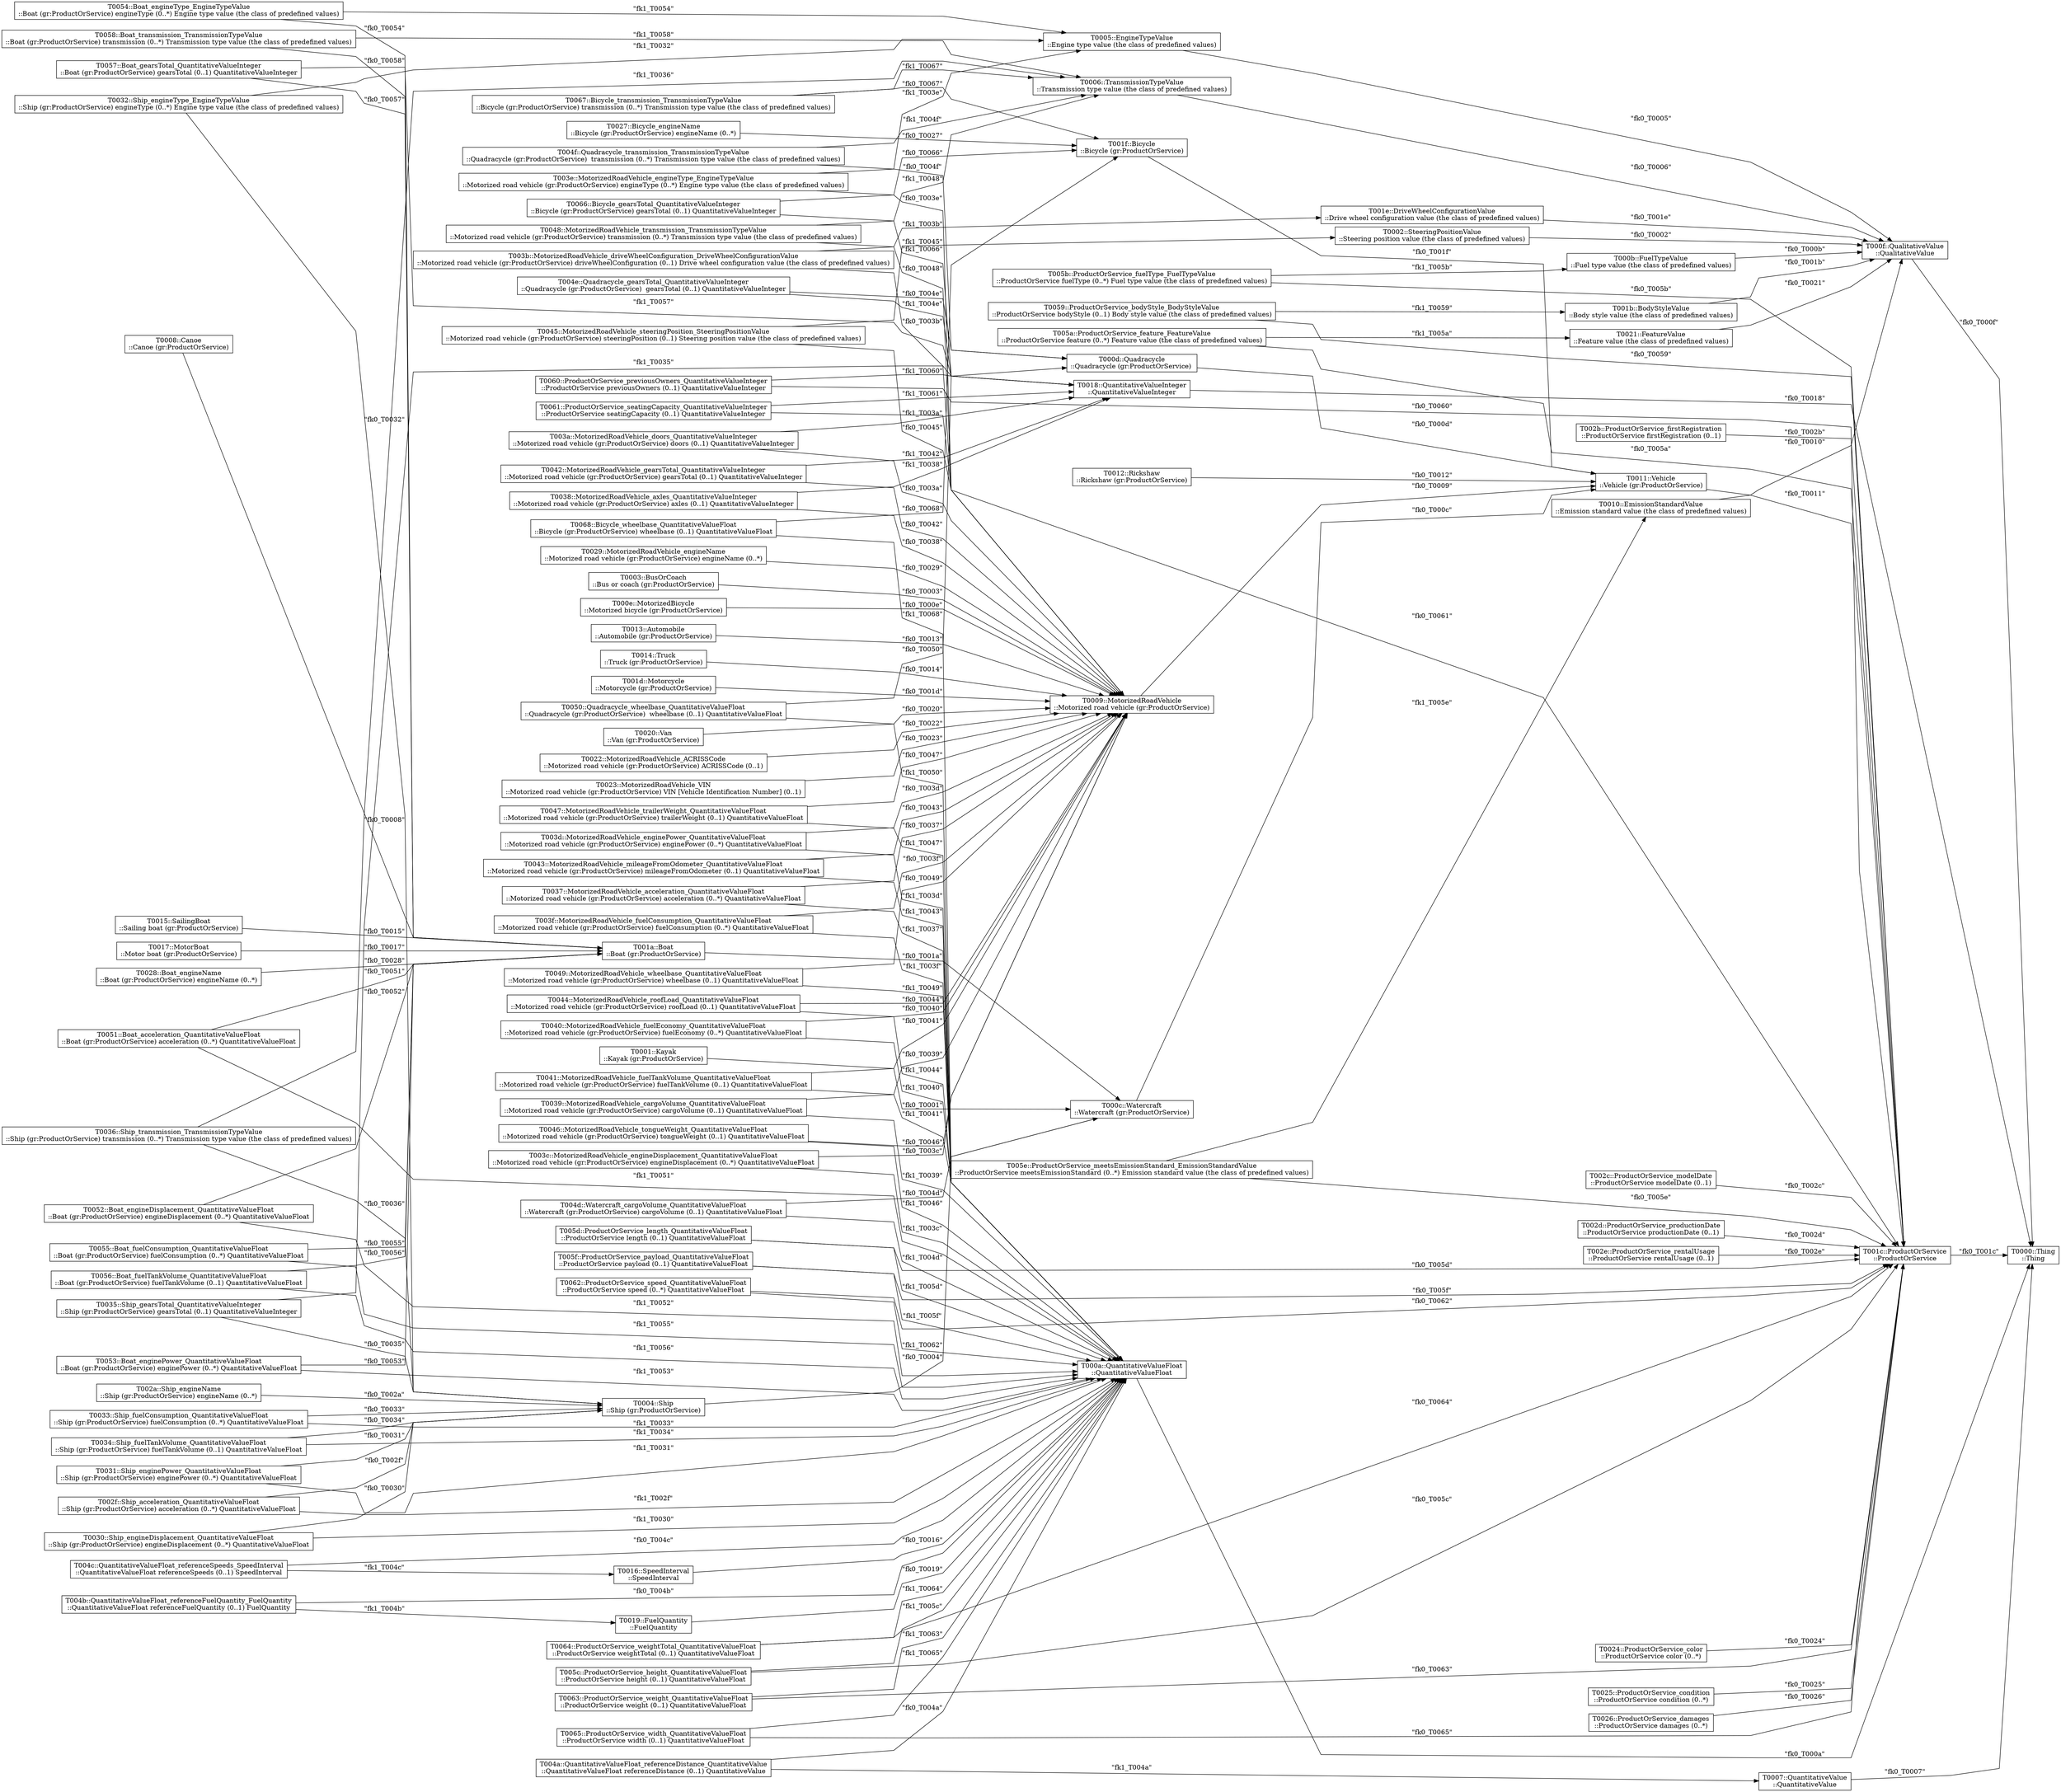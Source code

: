 strict digraph G {
  splines=polyline;
  rankdir=LR;
  T0000 [ label="T0000::Thing
::Thing" shape="box" ];
  T0001 [ label="T0001::Kayak
::Kayak (gr:ProductOrService)" shape="box" ];
  T000c [ label="T000c::Watercraft
::Watercraft (gr:ProductOrService)" shape="box" ];
  T0002 [ label="T0002::SteeringPositionValue
::Steering position value (the class of predefined values)" shape="box" ];
  T000f [ label="T000f::QualitativeValue
::QualitativeValue" shape="box" ];
  T0003 [ label="T0003::BusOrCoach
::Bus or coach (gr:ProductOrService)" shape="box" ];
  T0009 [ label="T0009::MotorizedRoadVehicle
::Motorized road vehicle (gr:ProductOrService)" shape="box" ];
  T0004 [ label="T0004::Ship
::Ship (gr:ProductOrService)" shape="box" ];
  T0005 [ label="T0005::EngineTypeValue
::Engine type value (the class of predefined values)" shape="box" ];
  T0006 [ label="T0006::TransmissionTypeValue
::Transmission type value (the class of predefined values)" shape="box" ];
  T0007 [ label="T0007::QuantitativeValue
::QuantitativeValue" shape="box" ];
  T0008 [ label="T0008::Canoe
::Canoe (gr:ProductOrService)" shape="box" ];
  T001a [ label="T001a::Boat
::Boat (gr:ProductOrService)" shape="box" ];
  T0011 [ label="T0011::Vehicle
::Vehicle (gr:ProductOrService)" shape="box" ];
  T000a [ label="T000a::QuantitativeValueFloat
::QuantitativeValueFloat" shape="box" ];
  T000b [ label="T000b::FuelTypeValue
::Fuel type value (the class of predefined values)" shape="box" ];
  T000d [ label="T000d::Quadracycle
::Quadracycle (gr:ProductOrService) " shape="box" ];
  T000e [ label="T000e::MotorizedBicycle
::Motorized bicycle (gr:ProductOrService)" shape="box" ];
  T0010 [ label="T0010::EmissionStandardValue
::Emission standard value (the class of predefined values)" shape="box" ];
  T001c [ label="T001c::ProductOrService
::ProductOrService" shape="box" ];
  T0012 [ label="T0012::Rickshaw
::Rickshaw (gr:ProductOrService)" shape="box" ];
  T0013 [ label="T0013::Automobile
::Automobile (gr:ProductOrService)" shape="box" ];
  T0014 [ label="T0014::Truck
::Truck (gr:ProductOrService)" shape="box" ];
  T0015 [ label="T0015::SailingBoat
::Sailing boat (gr:ProductOrService)" shape="box" ];
  T0016 [ label="T0016::SpeedInterval
::SpeedInterval" shape="box" ];
  T0017 [ label="T0017::MotorBoat
::Motor boat (gr:ProductOrService)" shape="box" ];
  T0018 [ label="T0018::QuantitativeValueInteger
::QuantitativeValueInteger" shape="box" ];
  T0019 [ label="T0019::FuelQuantity
::FuelQuantity" shape="box" ];
  T001b [ label="T001b::BodyStyleValue
::Body style value (the class of predefined values)" shape="box" ];
  T001d [ label="T001d::Motorcycle
::Motorcycle (gr:ProductOrService)" shape="box" ];
  T001e [ label="T001e::DriveWheelConfigurationValue
::Drive wheel configuration value (the class of predefined values)" shape="box" ];
  T001f [ label="T001f::Bicycle
::Bicycle (gr:ProductOrService)" shape="box" ];
  T0020 [ label="T0020::Van
::Van (gr:ProductOrService)" shape="box" ];
  T0021 [ label="T0021::FeatureValue
::Feature value (the class of predefined values)" shape="box" ];
  T0022 [ label="T0022::MotorizedRoadVehicle_ACRISSCode
::Motorized road vehicle (gr:ProductOrService) ACRISSCode (0..1)" shape="box" ];
  T0023 [ label="T0023::MotorizedRoadVehicle_VIN
::Motorized road vehicle (gr:ProductOrService) VIN [Vehicle Identification Number] (0..1)" shape="box" ];
  T0024 [ label="T0024::ProductOrService_color
::ProductOrService color (0..*)" shape="box" ];
  T0025 [ label="T0025::ProductOrService_condition
::ProductOrService condition (0..*)" shape="box" ];
  T0026 [ label="T0026::ProductOrService_damages
::ProductOrService damages (0..*)" shape="box" ];
  T0027 [ label="T0027::Bicycle_engineName
::Bicycle (gr:ProductOrService) engineName (0..*)" shape="box" ];
  T0028 [ label="T0028::Boat_engineName
::Boat (gr:ProductOrService) engineName (0..*)" shape="box" ];
  T0029 [ label="T0029::MotorizedRoadVehicle_engineName
::Motorized road vehicle (gr:ProductOrService) engineName (0..*)" shape="box" ];
  T002a [ label="T002a::Ship_engineName
::Ship (gr:ProductOrService) engineName (0..*)" shape="box" ];
  T002b [ label="T002b::ProductOrService_firstRegistration
::ProductOrService firstRegistration (0..1)" shape="box" ];
  T002c [ label="T002c::ProductOrService_modelDate
::ProductOrService modelDate (0..1)" shape="box" ];
  T002d [ label="T002d::ProductOrService_productionDate
::ProductOrService productionDate (0..1)" shape="box" ];
  T002e [ label="T002e::ProductOrService_rentalUsage
::ProductOrService rentalUsage (0..1)" shape="box" ];
  T002f [ label="T002f::Ship_acceleration_QuantitativeValueFloat
::Ship (gr:ProductOrService) acceleration (0..*) QuantitativeValueFloat" shape="box" ];
  T0030 [ label="T0030::Ship_engineDisplacement_QuantitativeValueFloat
::Ship (gr:ProductOrService) engineDisplacement (0..*) QuantitativeValueFloat" shape="box" ];
  T0031 [ label="T0031::Ship_enginePower_QuantitativeValueFloat
::Ship (gr:ProductOrService) enginePower (0..*) QuantitativeValueFloat" shape="box" ];
  T0032 [ label="T0032::Ship_engineType_EngineTypeValue
::Ship (gr:ProductOrService) engineType (0..*) Engine type value (the class of predefined values)" shape="box" ];
  T0033 [ label="T0033::Ship_fuelConsumption_QuantitativeValueFloat
::Ship (gr:ProductOrService) fuelConsumption (0..*) QuantitativeValueFloat" shape="box" ];
  T0034 [ label="T0034::Ship_fuelTankVolume_QuantitativeValueFloat
::Ship (gr:ProductOrService) fuelTankVolume (0..1) QuantitativeValueFloat" shape="box" ];
  T0035 [ label="T0035::Ship_gearsTotal_QuantitativeValueInteger
::Ship (gr:ProductOrService) gearsTotal (0..1) QuantitativeValueInteger" shape="box" ];
  T0036 [ label="T0036::Ship_transmission_TransmissionTypeValue
::Ship (gr:ProductOrService) transmission (0..*) Transmission type value (the class of predefined values)" shape="box" ];
  T0037 [ label="T0037::MotorizedRoadVehicle_acceleration_QuantitativeValueFloat
::Motorized road vehicle (gr:ProductOrService) acceleration (0..*) QuantitativeValueFloat" shape="box" ];
  T0038 [ label="T0038::MotorizedRoadVehicle_axles_QuantitativeValueInteger
::Motorized road vehicle (gr:ProductOrService) axles (0..1) QuantitativeValueInteger" shape="box" ];
  T0039 [ label="T0039::MotorizedRoadVehicle_cargoVolume_QuantitativeValueFloat
::Motorized road vehicle (gr:ProductOrService) cargoVolume (0..1) QuantitativeValueFloat" shape="box" ];
  T003a [ label="T003a::MotorizedRoadVehicle_doors_QuantitativeValueInteger
::Motorized road vehicle (gr:ProductOrService) doors (0..1) QuantitativeValueInteger" shape="box" ];
  T003b [ label="T003b::MotorizedRoadVehicle_driveWheelConfiguration_DriveWheelConfigurationValue
::Motorized road vehicle (gr:ProductOrService) driveWheelConfiguration (0..1) Drive wheel configuration value (the class of predefined values)" shape="box" ];
  T003c [ label="T003c::MotorizedRoadVehicle_engineDisplacement_QuantitativeValueFloat
::Motorized road vehicle (gr:ProductOrService) engineDisplacement (0..*) QuantitativeValueFloat" shape="box" ];
  T003d [ label="T003d::MotorizedRoadVehicle_enginePower_QuantitativeValueFloat
::Motorized road vehicle (gr:ProductOrService) enginePower (0..*) QuantitativeValueFloat" shape="box" ];
  T003e [ label="T003e::MotorizedRoadVehicle_engineType_EngineTypeValue
::Motorized road vehicle (gr:ProductOrService) engineType (0..*) Engine type value (the class of predefined values)" shape="box" ];
  T003f [ label="T003f::MotorizedRoadVehicle_fuelConsumption_QuantitativeValueFloat
::Motorized road vehicle (gr:ProductOrService) fuelConsumption (0..*) QuantitativeValueFloat" shape="box" ];
  T0040 [ label="T0040::MotorizedRoadVehicle_fuelEconomy_QuantitativeValueFloat
::Motorized road vehicle (gr:ProductOrService) fuelEconomy (0..*) QuantitativeValueFloat" shape="box" ];
  T0041 [ label="T0041::MotorizedRoadVehicle_fuelTankVolume_QuantitativeValueFloat
::Motorized road vehicle (gr:ProductOrService) fuelTankVolume (0..1) QuantitativeValueFloat" shape="box" ];
  T0042 [ label="T0042::MotorizedRoadVehicle_gearsTotal_QuantitativeValueInteger
::Motorized road vehicle (gr:ProductOrService) gearsTotal (0..1) QuantitativeValueInteger" shape="box" ];
  T0043 [ label="T0043::MotorizedRoadVehicle_mileageFromOdometer_QuantitativeValueFloat
::Motorized road vehicle (gr:ProductOrService) mileageFromOdometer (0..1) QuantitativeValueFloat" shape="box" ];
  T0044 [ label="T0044::MotorizedRoadVehicle_roofLoad_QuantitativeValueFloat
::Motorized road vehicle (gr:ProductOrService) roofLoad (0..1) QuantitativeValueFloat" shape="box" ];
  T0045 [ label="T0045::MotorizedRoadVehicle_steeringPosition_SteeringPositionValue
::Motorized road vehicle (gr:ProductOrService) steeringPosition (0..1) Steering position value (the class of predefined values)" shape="box" ];
  T0046 [ label="T0046::MotorizedRoadVehicle_tongueWeight_QuantitativeValueFloat
::Motorized road vehicle (gr:ProductOrService) tongueWeight (0..1) QuantitativeValueFloat" shape="box" ];
  T0047 [ label="T0047::MotorizedRoadVehicle_trailerWeight_QuantitativeValueFloat
::Motorized road vehicle (gr:ProductOrService) trailerWeight (0..1) QuantitativeValueFloat" shape="box" ];
  T0048 [ label="T0048::MotorizedRoadVehicle_transmission_TransmissionTypeValue
::Motorized road vehicle (gr:ProductOrService) transmission (0..*) Transmission type value (the class of predefined values)" shape="box" ];
  T0049 [ label="T0049::MotorizedRoadVehicle_wheelbase_QuantitativeValueFloat
::Motorized road vehicle (gr:ProductOrService) wheelbase (0..1) QuantitativeValueFloat" shape="box" ];
  T004a [ label="T004a::QuantitativeValueFloat_referenceDistance_QuantitativeValue
::QuantitativeValueFloat referenceDistance (0..1) QuantitativeValue" shape="box" ];
  T004b [ label="T004b::QuantitativeValueFloat_referenceFuelQuantity_FuelQuantity
::QuantitativeValueFloat referenceFuelQuantity (0..1) FuelQuantity" shape="box" ];
  T004c [ label="T004c::QuantitativeValueFloat_referenceSpeeds_SpeedInterval
::QuantitativeValueFloat referenceSpeeds (0..1) SpeedInterval" shape="box" ];
  T004d [ label="T004d::Watercraft_cargoVolume_QuantitativeValueFloat
::Watercraft (gr:ProductOrService) cargoVolume (0..1) QuantitativeValueFloat" shape="box" ];
  T004e [ label="T004e::Quadracycle_gearsTotal_QuantitativeValueInteger
::Quadracycle (gr:ProductOrService)  gearsTotal (0..1) QuantitativeValueInteger" shape="box" ];
  T004f [ label="T004f::Quadracycle_transmission_TransmissionTypeValue
::Quadracycle (gr:ProductOrService)  transmission (0..*) Transmission type value (the class of predefined values)" shape="box" ];
  T0050 [ label="T0050::Quadracycle_wheelbase_QuantitativeValueFloat
::Quadracycle (gr:ProductOrService)  wheelbase (0..1) QuantitativeValueFloat" shape="box" ];
  T0051 [ label="T0051::Boat_acceleration_QuantitativeValueFloat
::Boat (gr:ProductOrService) acceleration (0..*) QuantitativeValueFloat" shape="box" ];
  T0052 [ label="T0052::Boat_engineDisplacement_QuantitativeValueFloat
::Boat (gr:ProductOrService) engineDisplacement (0..*) QuantitativeValueFloat" shape="box" ];
  T0053 [ label="T0053::Boat_enginePower_QuantitativeValueFloat
::Boat (gr:ProductOrService) enginePower (0..*) QuantitativeValueFloat" shape="box" ];
  T0054 [ label="T0054::Boat_engineType_EngineTypeValue
::Boat (gr:ProductOrService) engineType (0..*) Engine type value (the class of predefined values)" shape="box" ];
  T0055 [ label="T0055::Boat_fuelConsumption_QuantitativeValueFloat
::Boat (gr:ProductOrService) fuelConsumption (0..*) QuantitativeValueFloat" shape="box" ];
  T0056 [ label="T0056::Boat_fuelTankVolume_QuantitativeValueFloat
::Boat (gr:ProductOrService) fuelTankVolume (0..1) QuantitativeValueFloat" shape="box" ];
  T0057 [ label="T0057::Boat_gearsTotal_QuantitativeValueInteger
::Boat (gr:ProductOrService) gearsTotal (0..1) QuantitativeValueInteger" shape="box" ];
  T0058 [ label="T0058::Boat_transmission_TransmissionTypeValue
::Boat (gr:ProductOrService) transmission (0..*) Transmission type value (the class of predefined values)" shape="box" ];
  T0059 [ label="T0059::ProductOrService_bodyStyle_BodyStyleValue
::ProductOrService bodyStyle (0..1) Body style value (the class of predefined values)" shape="box" ];
  T005a [ label="T005a::ProductOrService_feature_FeatureValue
::ProductOrService feature (0..*) Feature value (the class of predefined values)" shape="box" ];
  T005b [ label="T005b::ProductOrService_fuelType_FuelTypeValue
::ProductOrService fuelType (0..*) Fuel type value (the class of predefined values)" shape="box" ];
  T005c [ label="T005c::ProductOrService_height_QuantitativeValueFloat
::ProductOrService height (0..1) QuantitativeValueFloat" shape="box" ];
  T005d [ label="T005d::ProductOrService_length_QuantitativeValueFloat
::ProductOrService length (0..1) QuantitativeValueFloat" shape="box" ];
  T005e [ label="T005e::ProductOrService_meetsEmissionStandard_EmissionStandardValue
::ProductOrService meetsEmissionStandard (0..*) Emission standard value (the class of predefined values)" shape="box" ];
  T005f [ label="T005f::ProductOrService_payload_QuantitativeValueFloat
::ProductOrService payload (0..1) QuantitativeValueFloat" shape="box" ];
  T0060 [ label="T0060::ProductOrService_previousOwners_QuantitativeValueInteger
::ProductOrService previousOwners (0..1) QuantitativeValueInteger" shape="box" ];
  T0061 [ label="T0061::ProductOrService_seatingCapacity_QuantitativeValueInteger
::ProductOrService seatingCapacity (0..1) QuantitativeValueInteger" shape="box" ];
  T0062 [ label="T0062::ProductOrService_speed_QuantitativeValueFloat
::ProductOrService speed (0..*) QuantitativeValueFloat" shape="box" ];
  T0063 [ label="T0063::ProductOrService_weight_QuantitativeValueFloat
::ProductOrService weight (0..1) QuantitativeValueFloat" shape="box" ];
  T0064 [ label="T0064::ProductOrService_weightTotal_QuantitativeValueFloat
::ProductOrService weightTotal (0..1) QuantitativeValueFloat" shape="box" ];
  T0065 [ label="T0065::ProductOrService_width_QuantitativeValueFloat
::ProductOrService width (0..1) QuantitativeValueFloat" shape="box" ];
  T0066 [ label="T0066::Bicycle_gearsTotal_QuantitativeValueInteger
::Bicycle (gr:ProductOrService) gearsTotal (0..1) QuantitativeValueInteger" shape="box" ];
  T0067 [ label="T0067::Bicycle_transmission_TransmissionTypeValue
::Bicycle (gr:ProductOrService) transmission (0..*) Transmission type value (the class of predefined values)" shape="box" ];
  T0068 [ label="T0068::Bicycle_wheelbase_QuantitativeValueFloat
::Bicycle (gr:ProductOrService) wheelbase (0..1) QuantitativeValueFloat" shape="box" ];
  T0001 -> T000c [ label="\"fk0_T0001\"" ];
  T0002 -> T000f [ label="\"fk0_T0002\"" ];
  T0003 -> T0009 [ label="\"fk0_T0003\"" ];
  T0004 -> T000c [ label="\"fk0_T0004\"" ];
  T0005 -> T000f [ label="\"fk0_T0005\"" ];
  T0006 -> T000f [ label="\"fk0_T0006\"" ];
  T0007 -> T0000 [ label="\"fk0_T0007\"" ];
  T0008 -> T001a [ label="\"fk0_T0008\"" ];
  T0009 -> T0011 [ label="\"fk0_T0009\"" ];
  T000a -> T0000 [ label="\"fk0_T000a\"" ];
  T000b -> T000f [ label="\"fk0_T000b\"" ];
  T000c -> T0011 [ label="\"fk0_T000c\"" ];
  T000d -> T0011 [ label="\"fk0_T000d\"" ];
  T000e -> T0009 [ label="\"fk0_T000e\"" ];
  T000f -> T0000 [ label="\"fk0_T000f\"" ];
  T0010 -> T000f [ label="\"fk0_T0010\"" ];
  T0011 -> T001c [ label="\"fk0_T0011\"" ];
  T0012 -> T0011 [ label="\"fk0_T0012\"" ];
  T0013 -> T0009 [ label="\"fk0_T0013\"" ];
  T0014 -> T0009 [ label="\"fk0_T0014\"" ];
  T0015 -> T001a [ label="\"fk0_T0015\"" ];
  T0016 -> T000a [ label="\"fk0_T0016\"" ];
  T0017 -> T001a [ label="\"fk0_T0017\"" ];
  T0018 -> T0000 [ label="\"fk0_T0018\"" ];
  T0019 -> T000a [ label="\"fk0_T0019\"" ];
  T001a -> T000c [ label="\"fk0_T001a\"" ];
  T001b -> T000f [ label="\"fk0_T001b\"" ];
  T001c -> T0000 [ label="\"fk0_T001c\"" ];
  T001d -> T0009 [ label="\"fk0_T001d\"" ];
  T001e -> T000f [ label="\"fk0_T001e\"" ];
  T001f -> T0011 [ label="\"fk0_T001f\"" ];
  T0020 -> T0009 [ label="\"fk0_T0020\"" ];
  T0021 -> T000f [ label="\"fk0_T0021\"" ];
  T0022 -> T0009 [ label="\"fk0_T0022\"" ];
  T0023 -> T0009 [ label="\"fk0_T0023\"" ];
  T0024 -> T001c [ label="\"fk0_T0024\"" ];
  T0025 -> T001c [ label="\"fk0_T0025\"" ];
  T0026 -> T001c [ label="\"fk0_T0026\"" ];
  T0027 -> T001f [ label="\"fk0_T0027\"" ];
  T0028 -> T001a [ label="\"fk0_T0028\"" ];
  T0029 -> T0009 [ label="\"fk0_T0029\"" ];
  T002a -> T0004 [ label="\"fk0_T002a\"" ];
  T002b -> T001c [ label="\"fk0_T002b\"" ];
  T002c -> T001c [ label="\"fk0_T002c\"" ];
  T002d -> T001c [ label="\"fk0_T002d\"" ];
  T002e -> T001c [ label="\"fk0_T002e\"" ];
  T002f -> T0004 [ label="\"fk0_T002f\"" ];
  T002f -> T000a [ label="\"fk1_T002f\"" ];
  T0030 -> T000a [ label="\"fk1_T0030\"" ];
  T0030 -> T0004 [ label="\"fk0_T0030\"" ];
  T0031 -> T0004 [ label="\"fk0_T0031\"" ];
  T0031 -> T000a [ label="\"fk1_T0031\"" ];
  T0032 -> T0004 [ label="\"fk0_T0032\"" ];
  T0032 -> T0005 [ label="\"fk1_T0032\"" ];
  T0033 -> T000a [ label="\"fk1_T0033\"" ];
  T0033 -> T0004 [ label="\"fk0_T0033\"" ];
  T0034 -> T000a [ label="\"fk1_T0034\"" ];
  T0034 -> T0004 [ label="\"fk0_T0034\"" ];
  T0035 -> T0004 [ label="\"fk0_T0035\"" ];
  T0035 -> T0018 [ label="\"fk1_T0035\"" ];
  T0036 -> T0004 [ label="\"fk0_T0036\"" ];
  T0036 -> T0006 [ label="\"fk1_T0036\"" ];
  T0037 -> T0009 [ label="\"fk0_T0037\"" ];
  T0037 -> T000a [ label="\"fk1_T0037\"" ];
  T0038 -> T0018 [ label="\"fk1_T0038\"" ];
  T0038 -> T0009 [ label="\"fk0_T0038\"" ];
  T0039 -> T000a [ label="\"fk1_T0039\"" ];
  T0039 -> T0009 [ label="\"fk0_T0039\"" ];
  T003a -> T0018 [ label="\"fk1_T003a\"" ];
  T003a -> T0009 [ label="\"fk0_T003a\"" ];
  T003b -> T001e [ label="\"fk1_T003b\"" ];
  T003b -> T0009 [ label="\"fk0_T003b\"" ];
  T003c -> T0009 [ label="\"fk0_T003c\"" ];
  T003c -> T000a [ label="\"fk1_T003c\"" ];
  T003d -> T0009 [ label="\"fk0_T003d\"" ];
  T003d -> T000a [ label="\"fk1_T003d\"" ];
  T003e -> T0009 [ label="\"fk0_T003e\"" ];
  T003e -> T0005 [ label="\"fk1_T003e\"" ];
  T003f -> T0009 [ label="\"fk0_T003f\"" ];
  T003f -> T000a [ label="\"fk1_T003f\"" ];
  T0040 -> T0009 [ label="\"fk0_T0040\"" ];
  T0040 -> T000a [ label="\"fk1_T0040\"" ];
  T0041 -> T000a [ label="\"fk1_T0041\"" ];
  T0041 -> T0009 [ label="\"fk0_T0041\"" ];
  T0042 -> T0018 [ label="\"fk1_T0042\"" ];
  T0042 -> T0009 [ label="\"fk0_T0042\"" ];
  T0043 -> T0009 [ label="\"fk0_T0043\"" ];
  T0043 -> T000a [ label="\"fk1_T0043\"" ];
  T0044 -> T000a [ label="\"fk1_T0044\"" ];
  T0044 -> T0009 [ label="\"fk0_T0044\"" ];
  T0045 -> T0002 [ label="\"fk1_T0045\"" ];
  T0045 -> T0009 [ label="\"fk0_T0045\"" ];
  T0046 -> T0009 [ label="\"fk0_T0046\"" ];
  T0046 -> T000a [ label="\"fk1_T0046\"" ];
  T0047 -> T000a [ label="\"fk1_T0047\"" ];
  T0047 -> T0009 [ label="\"fk0_T0047\"" ];
  T0048 -> T0006 [ label="\"fk1_T0048\"" ];
  T0048 -> T0009 [ label="\"fk0_T0048\"" ];
  T0049 -> T000a [ label="\"fk1_T0049\"" ];
  T0049 -> T0009 [ label="\"fk0_T0049\"" ];
  T004a -> T0007 [ label="\"fk1_T004a\"" ];
  T004a -> T000a [ label="\"fk0_T004a\"" ];
  T004b -> T000a [ label="\"fk0_T004b\"" ];
  T004b -> T0019 [ label="\"fk1_T004b\"" ];
  T004c -> T0016 [ label="\"fk1_T004c\"" ];
  T004c -> T000a [ label="\"fk0_T004c\"" ];
  T004d -> T000c [ label="\"fk0_T004d\"" ];
  T004d -> T000a [ label="\"fk1_T004d\"" ];
  T004e -> T0018 [ label="\"fk1_T004e\"" ];
  T004e -> T000d [ label="\"fk0_T004e\"" ];
  T004f -> T000d [ label="\"fk0_T004f\"" ];
  T004f -> T0006 [ label="\"fk1_T004f\"" ];
  T0050 -> T000a [ label="\"fk1_T0050\"" ];
  T0050 -> T000d [ label="\"fk0_T0050\"" ];
  T0051 -> T000a [ label="\"fk1_T0051\"" ];
  T0051 -> T001a [ label="\"fk0_T0051\"" ];
  T0052 -> T000a [ label="\"fk1_T0052\"" ];
  T0052 -> T001a [ label="\"fk0_T0052\"" ];
  T0053 -> T000a [ label="\"fk1_T0053\"" ];
  T0053 -> T001a [ label="\"fk0_T0053\"" ];
  T0054 -> T001a [ label="\"fk0_T0054\"" ];
  T0054 -> T0005 [ label="\"fk1_T0054\"" ];
  T0055 -> T001a [ label="\"fk0_T0055\"" ];
  T0055 -> T000a [ label="\"fk1_T0055\"" ];
  T0056 -> T001a [ label="\"fk0_T0056\"" ];
  T0056 -> T000a [ label="\"fk1_T0056\"" ];
  T0057 -> T0018 [ label="\"fk1_T0057\"" ];
  T0057 -> T001a [ label="\"fk0_T0057\"" ];
  T0058 -> T0006 [ label="\"fk1_T0058\"" ];
  T0058 -> T001a [ label="\"fk0_T0058\"" ];
  T0059 -> T001c [ label="\"fk0_T0059\"" ];
  T0059 -> T001b [ label="\"fk1_T0059\"" ];
  T005a -> T0021 [ label="\"fk1_T005a\"" ];
  T005a -> T001c [ label="\"fk0_T005a\"" ];
  T005b -> T000b [ label="\"fk1_T005b\"" ];
  T005b -> T001c [ label="\"fk0_T005b\"" ];
  T005c -> T000a [ label="\"fk1_T005c\"" ];
  T005c -> T001c [ label="\"fk0_T005c\"" ];
  T005d -> T001c [ label="\"fk0_T005d\"" ];
  T005d -> T000a [ label="\"fk1_T005d\"" ];
  T005e -> T001c [ label="\"fk0_T005e\"" ];
  T005e -> T0010 [ label="\"fk1_T005e\"" ];
  T005f -> T000a [ label="\"fk1_T005f\"" ];
  T005f -> T001c [ label="\"fk0_T005f\"" ];
  T0060 -> T0018 [ label="\"fk1_T0060\"" ];
  T0060 -> T001c [ label="\"fk0_T0060\"" ];
  T0061 -> T001c [ label="\"fk0_T0061\"" ];
  T0061 -> T0018 [ label="\"fk1_T0061\"" ];
  T0062 -> T001c [ label="\"fk0_T0062\"" ];
  T0062 -> T000a [ label="\"fk1_T0062\"" ];
  T0063 -> T001c [ label="\"fk0_T0063\"" ];
  T0063 -> T000a [ label="\"fk1_T0063\"" ];
  T0064 -> T001c [ label="\"fk0_T0064\"" ];
  T0064 -> T000a [ label="\"fk1_T0064\"" ];
  T0065 -> T001c [ label="\"fk0_T0065\"" ];
  T0065 -> T000a [ label="\"fk1_T0065\"" ];
  T0066 -> T0018 [ label="\"fk1_T0066\"" ];
  T0066 -> T001f [ label="\"fk0_T0066\"" ];
  T0067 -> T0006 [ label="\"fk1_T0067\"" ];
  T0067 -> T001f [ label="\"fk0_T0067\"" ];
  T0068 -> T001f [ label="\"fk0_T0068\"" ];
  T0068 -> T000a [ label="\"fk1_T0068\"" ];
}
